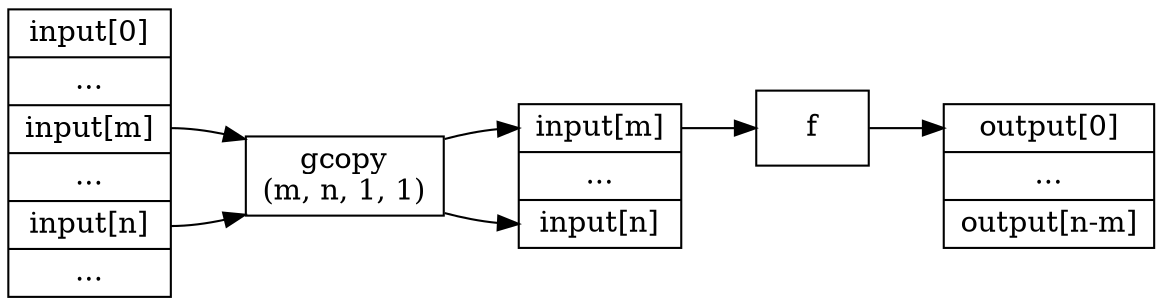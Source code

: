 digraph g {
        rankdir=LR;

        node[shape=record];

        input[shape=record, label="input[0] | ... | <p0> input[m] | ... | <p1> input[n] | ..."];
        gcopy[label="gcopy\n(m, n, 1, 1)"];
        temp[shape=record, label="<p0> input[m] | ... | <p1> input[n]"];
        map[label="f"];
        output[shape=record, label="<p0> output[0] | ... | output[n-m]"];

        input:p0 -> gcopy;
        input:p1 -> gcopy;
        gcopy -> temp:p0;
        gcopy -> temp:p1;
        temp:p0 -> map;
        map -> output:p0;
}